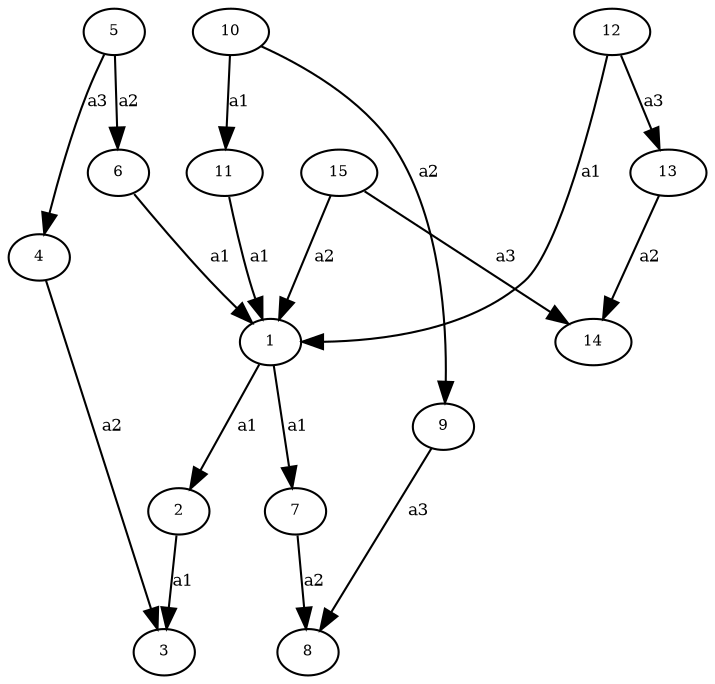 digraph {
"H1v1" [label="1",fontsize=7,width=.01,height=.01];
"H1v1" -> "H1v2" [label="a1",fontsize=8];
"H1v1" -> "H1v7" [label="a1",fontsize=8];
"H1v2" [label="2",fontsize=7,width=.01,height=.01];
"H1v2" -> "H1v3" [label="a1",fontsize=8];
"H1v3" [label="3",fontsize=7,width=.01,height=.01];
"H1v4" [label="4",fontsize=7,width=.01,height=.01];
"H1v4" -> "H1v3" [label="a2",fontsize=8];
"H1v5" [label="5",fontsize=7,width=.01,height=.01];
"H1v5" -> "H1v4" [label="a3",fontsize=8];
"H1v5" -> "H1v6" [label="a2",fontsize=8];
"H1v6" [label="6",fontsize=7,width=.01,height=.01];
"H1v6" -> "H1v1" [label="a1",fontsize=8];
"H1v7" [label="7",fontsize=7,width=.01,height=.01];
"H1v7" -> "H1v8" [label="a2",fontsize=8];
"H1v8" [label="8",fontsize=7,width=.01,height=.01];
"H1v9" [label="9",fontsize=7,width=.01,height=.01];
"H1v9" -> "H1v8" [label="a3",fontsize=8];
"H1v10" [label="10",fontsize=7,width=.01,height=.01];
"H1v10" -> "H1v11" [label="a1",fontsize=8];
"H1v10" -> "H1v9" [label="a2",fontsize=8];
"H1v11" [label="11",fontsize=7,width=.01,height=.01];
"H1v11" -> "H1v1" [label="a1",fontsize=8];
"H1v12" [label="12",fontsize=7,width=.01,height=.01];
"H1v12" -> "H1v1" [label="a1",fontsize=8];
"H1v12" -> "H1v13" [label="a3",fontsize=8];
"H1v13" [label="13",fontsize=7,width=.01,height=.01];
"H1v13" -> "H1v14" [label="a2",fontsize=8];
"H1v14" [label="14",fontsize=7,width=.01,height=.01];
"H1v15" [label="15",fontsize=7,width=.01,height=.01];
"H1v15" -> "H1v14" [label="a3",fontsize=8];
"H1v15" -> "H1v1" [label="a2",fontsize=8];
}